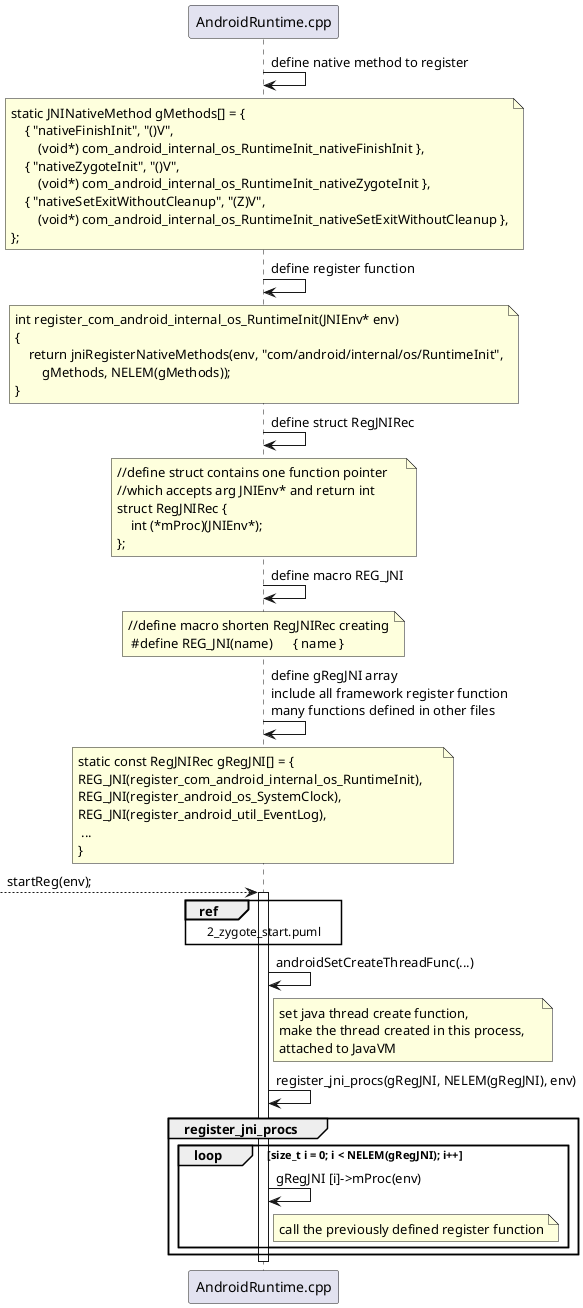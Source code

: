@startuml
participant AndroidRuntime as "AndroidRuntime.cpp"

AndroidRuntime -> AndroidRuntime : define native method to register

note over AndroidRuntime : static JNINativeMethod gMethods[] = {\
\n    { "nativeFinishInit", "()V",\
\n        (void*) com_android_internal_os_RuntimeInit_nativeFinishInit },\
\n    { "nativeZygoteInit", "()V",\
\n        (void*) com_android_internal_os_RuntimeInit_nativeZygoteInit },\
\n    { "nativeSetExitWithoutCleanup", "(Z)V",\
\n        (void*) com_android_internal_os_RuntimeInit_nativeSetExitWithoutCleanup },\
\n};

AndroidRuntime -> AndroidRuntime : define register function

note over AndroidRuntime : \
int register_com_android_internal_os_RuntimeInit(JNIEnv* env)\
\n{\
\n    return jniRegisterNativeMethods(env, "com/android/internal/os/RuntimeInit",\
\n        gMethods, NELEM(gMethods));\
\n}\


AndroidRuntime -> AndroidRuntime : define struct RegJNIRec
note over AndroidRuntime : //define struct contains one function pointer\
    \n//which accepts arg JNIEnv* and return int  \
    \nstruct RegJNIRec { \
    \n    int (*mProc)(JNIEnv*); \
    \n};

AndroidRuntime -> AndroidRuntime : define macro REG_JNI
note over AndroidRuntime : //define macro shorten RegJNIRec creating\
\n #define REG_JNI(name)      { name }


AndroidRuntime -> AndroidRuntime : define gRegJNI array\
\ninclude all framework register function \
\nmany functions defined in other files

note over AndroidRuntime : static const RegJNIRec gRegJNI[] = { \
    \nREG_JNI(register_com_android_internal_os_RuntimeInit), \
    \nREG_JNI(register_android_os_SystemClock), \
    \nREG_JNI(register_android_util_EventLog), \
    \n ... \
    \n}

--> AndroidRuntime : startReg(env);

ref over AndroidRuntime : 2_zygote_start.puml

activate AndroidRuntime

AndroidRuntime -> AndroidRuntime : androidSetCreateThreadFunc(...)

note right of AndroidRuntime : set java thread create function, \
    \nmake the thread created in this process,\
    \nattached to JavaVM

AndroidRuntime -> AndroidRuntime : register_jni_procs(gRegJNI, NELEM(gRegJNI), env)

group register_jni_procs

    loop size_t i = 0; i < NELEM(gRegJNI); i++
        AndroidRuntime -> AndroidRuntime : gRegJNI [i]->mProc(env)
        note right of AndroidRuntime : call the previously defined register function
    end

end

deactivate AndroidRuntime


@enduml